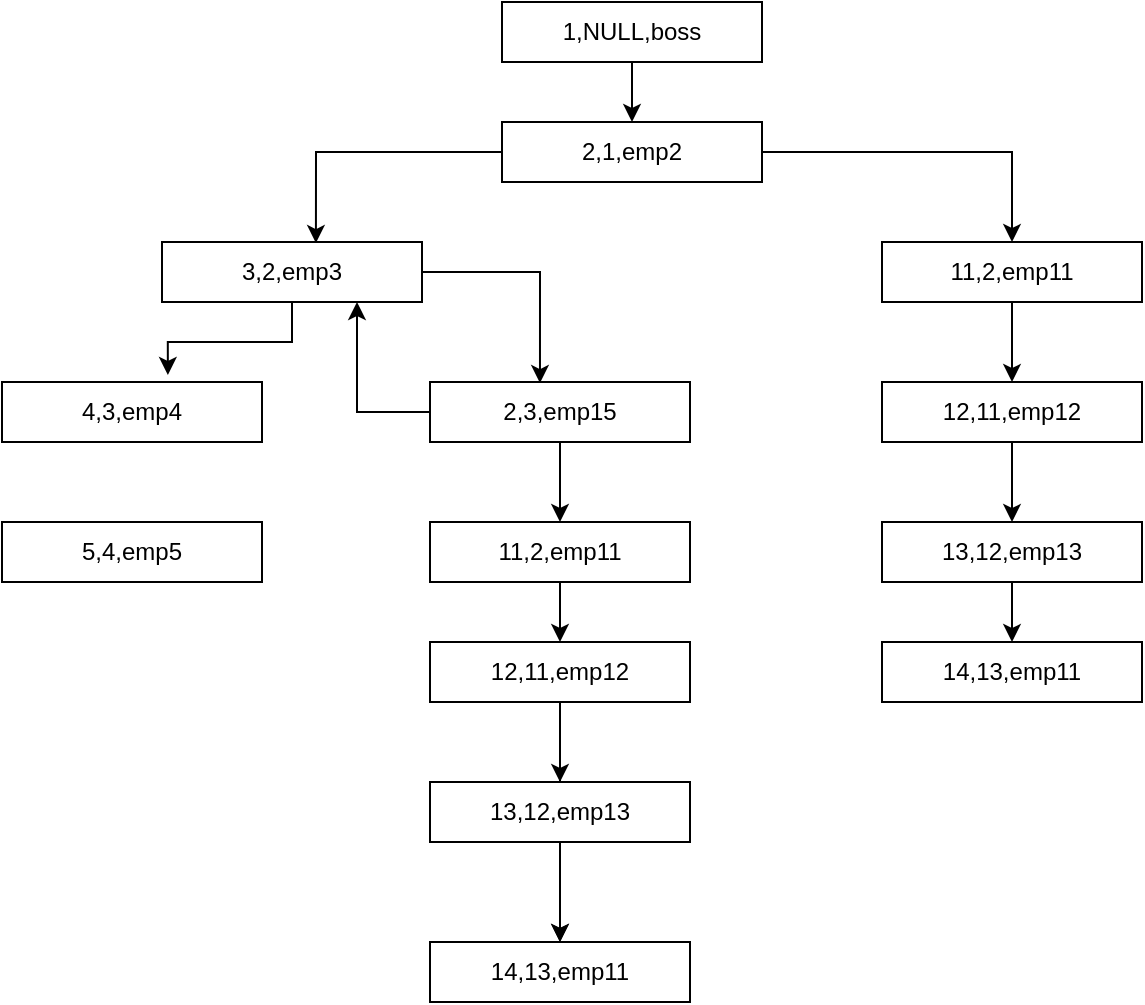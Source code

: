 <mxfile version="20.8.23" type="github">
  <diagram name="第 1 页" id="xQGLZ8-OGcHBai4tiZJq">
    <mxGraphModel dx="954" dy="591" grid="1" gridSize="10" guides="1" tooltips="1" connect="1" arrows="1" fold="1" page="1" pageScale="1" pageWidth="827" pageHeight="1169" math="0" shadow="0">
      <root>
        <mxCell id="0" />
        <mxCell id="1" parent="0" />
        <mxCell id="ZRsJyE10DOSO7oIuJe0f-12" value="" style="edgeStyle=orthogonalEdgeStyle;rounded=0;orthogonalLoop=1;jettySize=auto;html=1;" edge="1" parent="1" source="ZRsJyE10DOSO7oIuJe0f-1" target="ZRsJyE10DOSO7oIuJe0f-2">
          <mxGeometry relative="1" as="geometry" />
        </mxCell>
        <mxCell id="ZRsJyE10DOSO7oIuJe0f-1" value="1,NULL,boss" style="rounded=0;whiteSpace=wrap;html=1;" vertex="1" parent="1">
          <mxGeometry x="320" y="30" width="130" height="30" as="geometry" />
        </mxCell>
        <mxCell id="ZRsJyE10DOSO7oIuJe0f-14" style="edgeStyle=orthogonalEdgeStyle;rounded=0;orthogonalLoop=1;jettySize=auto;html=1;entryX=0.592;entryY=0.017;entryDx=0;entryDy=0;entryPerimeter=0;" edge="1" parent="1" source="ZRsJyE10DOSO7oIuJe0f-2" target="ZRsJyE10DOSO7oIuJe0f-4">
          <mxGeometry relative="1" as="geometry" />
        </mxCell>
        <mxCell id="ZRsJyE10DOSO7oIuJe0f-15" style="edgeStyle=orthogonalEdgeStyle;rounded=0;orthogonalLoop=1;jettySize=auto;html=1;entryX=0.5;entryY=0;entryDx=0;entryDy=0;" edge="1" parent="1" source="ZRsJyE10DOSO7oIuJe0f-2" target="ZRsJyE10DOSO7oIuJe0f-3">
          <mxGeometry relative="1" as="geometry" />
        </mxCell>
        <mxCell id="ZRsJyE10DOSO7oIuJe0f-2" value="2,1,emp2" style="rounded=0;whiteSpace=wrap;html=1;" vertex="1" parent="1">
          <mxGeometry x="320" y="90" width="130" height="30" as="geometry" />
        </mxCell>
        <mxCell id="ZRsJyE10DOSO7oIuJe0f-23" style="edgeStyle=orthogonalEdgeStyle;rounded=0;orthogonalLoop=1;jettySize=auto;html=1;exitX=0.5;exitY=1;exitDx=0;exitDy=0;entryX=0.5;entryY=0;entryDx=0;entryDy=0;" edge="1" parent="1" source="ZRsJyE10DOSO7oIuJe0f-3" target="ZRsJyE10DOSO7oIuJe0f-9">
          <mxGeometry relative="1" as="geometry" />
        </mxCell>
        <mxCell id="ZRsJyE10DOSO7oIuJe0f-3" value="11,2,emp11" style="rounded=0;whiteSpace=wrap;html=1;" vertex="1" parent="1">
          <mxGeometry x="510" y="150" width="130" height="30" as="geometry" />
        </mxCell>
        <mxCell id="ZRsJyE10DOSO7oIuJe0f-16" style="edgeStyle=orthogonalEdgeStyle;rounded=0;orthogonalLoop=1;jettySize=auto;html=1;entryX=0.638;entryY=-0.117;entryDx=0;entryDy=0;entryPerimeter=0;" edge="1" parent="1" source="ZRsJyE10DOSO7oIuJe0f-4" target="ZRsJyE10DOSO7oIuJe0f-6">
          <mxGeometry relative="1" as="geometry" />
        </mxCell>
        <mxCell id="ZRsJyE10DOSO7oIuJe0f-17" style="edgeStyle=orthogonalEdgeStyle;rounded=0;orthogonalLoop=1;jettySize=auto;html=1;entryX=0.423;entryY=0.017;entryDx=0;entryDy=0;entryPerimeter=0;" edge="1" parent="1" source="ZRsJyE10DOSO7oIuJe0f-4" target="ZRsJyE10DOSO7oIuJe0f-5">
          <mxGeometry relative="1" as="geometry" />
        </mxCell>
        <mxCell id="ZRsJyE10DOSO7oIuJe0f-4" value="3,2,emp3" style="rounded=0;whiteSpace=wrap;html=1;" vertex="1" parent="1">
          <mxGeometry x="150" y="150" width="130" height="30" as="geometry" />
        </mxCell>
        <mxCell id="ZRsJyE10DOSO7oIuJe0f-22" style="edgeStyle=orthogonalEdgeStyle;rounded=0;orthogonalLoop=1;jettySize=auto;html=1;entryX=0.75;entryY=1;entryDx=0;entryDy=0;" edge="1" parent="1" source="ZRsJyE10DOSO7oIuJe0f-5" target="ZRsJyE10DOSO7oIuJe0f-4">
          <mxGeometry relative="1" as="geometry" />
        </mxCell>
        <mxCell id="ZRsJyE10DOSO7oIuJe0f-31" style="edgeStyle=orthogonalEdgeStyle;rounded=0;orthogonalLoop=1;jettySize=auto;html=1;exitX=0.5;exitY=1;exitDx=0;exitDy=0;entryX=0.5;entryY=0;entryDx=0;entryDy=0;" edge="1" parent="1" source="ZRsJyE10DOSO7oIuJe0f-5" target="ZRsJyE10DOSO7oIuJe0f-20">
          <mxGeometry relative="1" as="geometry" />
        </mxCell>
        <mxCell id="ZRsJyE10DOSO7oIuJe0f-5" value="2,3,emp15" style="rounded=0;whiteSpace=wrap;html=1;" vertex="1" parent="1">
          <mxGeometry x="284" y="220" width="130" height="30" as="geometry" />
        </mxCell>
        <mxCell id="ZRsJyE10DOSO7oIuJe0f-6" value="4,3,emp4" style="rounded=0;whiteSpace=wrap;html=1;" vertex="1" parent="1">
          <mxGeometry x="70" y="220" width="130" height="30" as="geometry" />
        </mxCell>
        <mxCell id="ZRsJyE10DOSO7oIuJe0f-7" value="5,4,emp5" style="rounded=0;whiteSpace=wrap;html=1;" vertex="1" parent="1">
          <mxGeometry x="70" y="290" width="130" height="30" as="geometry" />
        </mxCell>
        <mxCell id="ZRsJyE10DOSO7oIuJe0f-29" style="edgeStyle=orthogonalEdgeStyle;rounded=0;orthogonalLoop=1;jettySize=auto;html=1;exitX=0.5;exitY=1;exitDx=0;exitDy=0;entryX=0.5;entryY=0;entryDx=0;entryDy=0;" edge="1" parent="1" source="ZRsJyE10DOSO7oIuJe0f-9" target="ZRsJyE10DOSO7oIuJe0f-10">
          <mxGeometry relative="1" as="geometry" />
        </mxCell>
        <mxCell id="ZRsJyE10DOSO7oIuJe0f-9" value="12,11,emp12" style="rounded=0;whiteSpace=wrap;html=1;" vertex="1" parent="1">
          <mxGeometry x="510" y="220" width="130" height="30" as="geometry" />
        </mxCell>
        <mxCell id="ZRsJyE10DOSO7oIuJe0f-30" style="edgeStyle=orthogonalEdgeStyle;rounded=0;orthogonalLoop=1;jettySize=auto;html=1;exitX=0.5;exitY=1;exitDx=0;exitDy=0;entryX=0.5;entryY=0;entryDx=0;entryDy=0;" edge="1" parent="1" source="ZRsJyE10DOSO7oIuJe0f-10" target="ZRsJyE10DOSO7oIuJe0f-11">
          <mxGeometry relative="1" as="geometry" />
        </mxCell>
        <mxCell id="ZRsJyE10DOSO7oIuJe0f-10" value="13,12,emp13" style="rounded=0;whiteSpace=wrap;html=1;" vertex="1" parent="1">
          <mxGeometry x="510" y="290" width="130" height="30" as="geometry" />
        </mxCell>
        <mxCell id="ZRsJyE10DOSO7oIuJe0f-11" value="14,13,emp11" style="rounded=0;whiteSpace=wrap;html=1;" vertex="1" parent="1">
          <mxGeometry x="510" y="350" width="130" height="30" as="geometry" />
        </mxCell>
        <mxCell id="ZRsJyE10DOSO7oIuJe0f-19" style="edgeStyle=orthogonalEdgeStyle;rounded=0;orthogonalLoop=1;jettySize=auto;html=1;exitX=0.5;exitY=1;exitDx=0;exitDy=0;" edge="1" parent="1" source="ZRsJyE10DOSO7oIuJe0f-5" target="ZRsJyE10DOSO7oIuJe0f-5">
          <mxGeometry relative="1" as="geometry" />
        </mxCell>
        <mxCell id="ZRsJyE10DOSO7oIuJe0f-32" style="edgeStyle=orthogonalEdgeStyle;rounded=0;orthogonalLoop=1;jettySize=auto;html=1;exitX=0.5;exitY=1;exitDx=0;exitDy=0;entryX=0.5;entryY=0;entryDx=0;entryDy=0;" edge="1" parent="1" source="ZRsJyE10DOSO7oIuJe0f-20" target="ZRsJyE10DOSO7oIuJe0f-26">
          <mxGeometry relative="1" as="geometry" />
        </mxCell>
        <mxCell id="ZRsJyE10DOSO7oIuJe0f-20" value="11,2,emp11" style="rounded=0;whiteSpace=wrap;html=1;" vertex="1" parent="1">
          <mxGeometry x="284" y="290" width="130" height="30" as="geometry" />
        </mxCell>
        <mxCell id="ZRsJyE10DOSO7oIuJe0f-25" value="" style="edgeStyle=orthogonalEdgeStyle;rounded=0;orthogonalLoop=1;jettySize=auto;html=1;" edge="1" parent="1" source="ZRsJyE10DOSO7oIuJe0f-26" target="ZRsJyE10DOSO7oIuJe0f-28">
          <mxGeometry relative="1" as="geometry" />
        </mxCell>
        <mxCell id="ZRsJyE10DOSO7oIuJe0f-37" style="edgeStyle=orthogonalEdgeStyle;rounded=0;orthogonalLoop=1;jettySize=auto;html=1;exitX=0.5;exitY=1;exitDx=0;exitDy=0;" edge="1" parent="1" source="ZRsJyE10DOSO7oIuJe0f-26">
          <mxGeometry relative="1" as="geometry">
            <mxPoint x="349" y="420" as="targetPoint" />
          </mxGeometry>
        </mxCell>
        <mxCell id="ZRsJyE10DOSO7oIuJe0f-26" value="12,11,emp12" style="rounded=0;whiteSpace=wrap;html=1;" vertex="1" parent="1">
          <mxGeometry x="284" y="350" width="130" height="30" as="geometry" />
        </mxCell>
        <mxCell id="ZRsJyE10DOSO7oIuJe0f-35" value="" style="edgeStyle=orthogonalEdgeStyle;rounded=0;orthogonalLoop=1;jettySize=auto;html=1;" edge="1" parent="1" source="ZRsJyE10DOSO7oIuJe0f-27" target="ZRsJyE10DOSO7oIuJe0f-28">
          <mxGeometry relative="1" as="geometry" />
        </mxCell>
        <mxCell id="ZRsJyE10DOSO7oIuJe0f-27" value="13,12,emp13" style="rounded=0;whiteSpace=wrap;html=1;" vertex="1" parent="1">
          <mxGeometry x="284" y="420" width="130" height="30" as="geometry" />
        </mxCell>
        <mxCell id="ZRsJyE10DOSO7oIuJe0f-28" value="14,13,emp11" style="rounded=0;whiteSpace=wrap;html=1;" vertex="1" parent="1">
          <mxGeometry x="284" y="500" width="130" height="30" as="geometry" />
        </mxCell>
      </root>
    </mxGraphModel>
  </diagram>
</mxfile>
